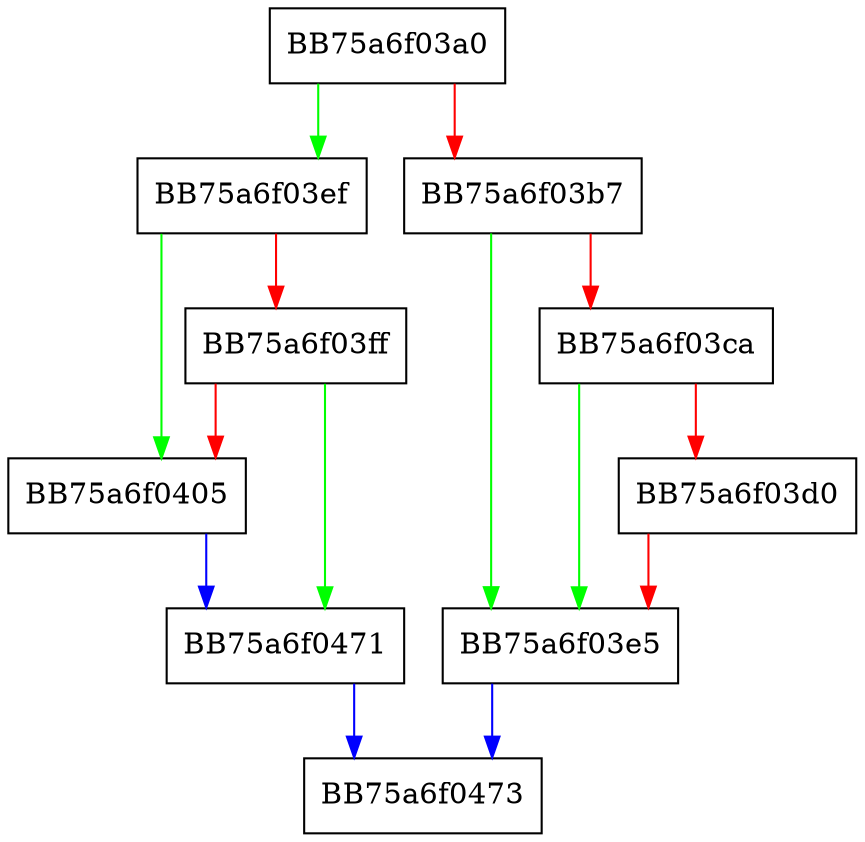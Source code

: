 digraph RegisterScanner {
  node [shape="box"];
  graph [splines=ortho];
  BB75a6f03a0 -> BB75a6f03ef [color="green"];
  BB75a6f03a0 -> BB75a6f03b7 [color="red"];
  BB75a6f03b7 -> BB75a6f03e5 [color="green"];
  BB75a6f03b7 -> BB75a6f03ca [color="red"];
  BB75a6f03ca -> BB75a6f03e5 [color="green"];
  BB75a6f03ca -> BB75a6f03d0 [color="red"];
  BB75a6f03d0 -> BB75a6f03e5 [color="red"];
  BB75a6f03e5 -> BB75a6f0473 [color="blue"];
  BB75a6f03ef -> BB75a6f0405 [color="green"];
  BB75a6f03ef -> BB75a6f03ff [color="red"];
  BB75a6f03ff -> BB75a6f0471 [color="green"];
  BB75a6f03ff -> BB75a6f0405 [color="red"];
  BB75a6f0405 -> BB75a6f0471 [color="blue"];
  BB75a6f0471 -> BB75a6f0473 [color="blue"];
}